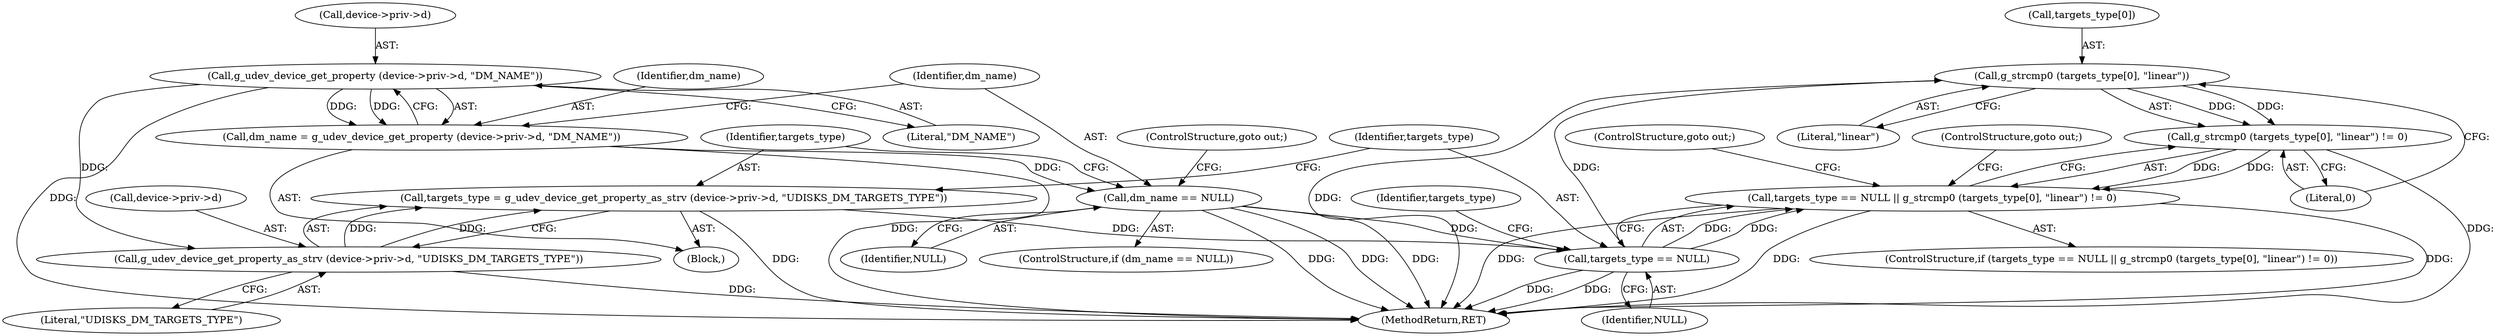 digraph "0_udisks_0fcc7cb3b66f23fac53ae08647aa0007a2bd56c4@array" {
"1000146" [label="(Call,g_strcmp0 (targets_type[0], \"linear\"))"];
"1000142" [label="(Call,targets_type == NULL)"];
"1000131" [label="(Call,targets_type = g_udev_device_get_property_as_strv (device->priv->d, \"UDISKS_DM_TARGETS_TYPE\"))"];
"1000133" [label="(Call,g_udev_device_get_property_as_strv (device->priv->d, \"UDISKS_DM_TARGETS_TYPE\"))"];
"1000119" [label="(Call,g_udev_device_get_property (device->priv->d, \"DM_NAME\"))"];
"1000127" [label="(Call,dm_name == NULL)"];
"1000117" [label="(Call,dm_name = g_udev_device_get_property (device->priv->d, \"DM_NAME\"))"];
"1000145" [label="(Call,g_strcmp0 (targets_type[0], \"linear\") != 0)"];
"1000141" [label="(Call,targets_type == NULL || g_strcmp0 (targets_type[0], \"linear\") != 0)"];
"1000127" [label="(Call,dm_name == NULL)"];
"1000151" [label="(Literal,0)"];
"1000144" [label="(Identifier,NULL)"];
"1000148" [label="(Identifier,targets_type)"];
"1000129" [label="(Identifier,NULL)"];
"1000126" [label="(ControlStructure,if (dm_name == NULL))"];
"1000125" [label="(Literal,\"DM_NAME\")"];
"1000142" [label="(Call,targets_type == NULL)"];
"1000152" [label="(ControlStructure,goto out;)"];
"1000133" [label="(Call,g_udev_device_get_property_as_strv (device->priv->d, \"UDISKS_DM_TARGETS_TYPE\"))"];
"1000119" [label="(Call,g_udev_device_get_property (device->priv->d, \"DM_NAME\"))"];
"1000134" [label="(Call,device->priv->d)"];
"1000117" [label="(Call,dm_name = g_udev_device_get_property (device->priv->d, \"DM_NAME\"))"];
"1000140" [label="(ControlStructure,if (targets_type == NULL || g_strcmp0 (targets_type[0], \"linear\") != 0))"];
"1000128" [label="(Identifier,dm_name)"];
"1000118" [label="(Identifier,dm_name)"];
"1000203" [label="(MethodReturn,RET)"];
"1000141" [label="(Call,targets_type == NULL || g_strcmp0 (targets_type[0], \"linear\") != 0)"];
"1000104" [label="(Block,)"];
"1000120" [label="(Call,device->priv->d)"];
"1000143" [label="(Identifier,targets_type)"];
"1000150" [label="(Literal,\"linear\")"];
"1000139" [label="(Literal,\"UDISKS_DM_TARGETS_TYPE\")"];
"1000145" [label="(Call,g_strcmp0 (targets_type[0], \"linear\") != 0)"];
"1000147" [label="(Call,targets_type[0])"];
"1000132" [label="(Identifier,targets_type)"];
"1000130" [label="(ControlStructure,goto out;)"];
"1000153" [label="(ControlStructure,goto out;)"];
"1000146" [label="(Call,g_strcmp0 (targets_type[0], \"linear\"))"];
"1000131" [label="(Call,targets_type = g_udev_device_get_property_as_strv (device->priv->d, \"UDISKS_DM_TARGETS_TYPE\"))"];
"1000146" -> "1000145"  [label="AST: "];
"1000146" -> "1000150"  [label="CFG: "];
"1000147" -> "1000146"  [label="AST: "];
"1000150" -> "1000146"  [label="AST: "];
"1000151" -> "1000146"  [label="CFG: "];
"1000146" -> "1000203"  [label="DDG: "];
"1000146" -> "1000145"  [label="DDG: "];
"1000146" -> "1000145"  [label="DDG: "];
"1000142" -> "1000146"  [label="DDG: "];
"1000142" -> "1000141"  [label="AST: "];
"1000142" -> "1000144"  [label="CFG: "];
"1000143" -> "1000142"  [label="AST: "];
"1000144" -> "1000142"  [label="AST: "];
"1000148" -> "1000142"  [label="CFG: "];
"1000141" -> "1000142"  [label="CFG: "];
"1000142" -> "1000203"  [label="DDG: "];
"1000142" -> "1000203"  [label="DDG: "];
"1000142" -> "1000141"  [label="DDG: "];
"1000142" -> "1000141"  [label="DDG: "];
"1000131" -> "1000142"  [label="DDG: "];
"1000127" -> "1000142"  [label="DDG: "];
"1000131" -> "1000104"  [label="AST: "];
"1000131" -> "1000133"  [label="CFG: "];
"1000132" -> "1000131"  [label="AST: "];
"1000133" -> "1000131"  [label="AST: "];
"1000143" -> "1000131"  [label="CFG: "];
"1000131" -> "1000203"  [label="DDG: "];
"1000133" -> "1000131"  [label="DDG: "];
"1000133" -> "1000131"  [label="DDG: "];
"1000133" -> "1000139"  [label="CFG: "];
"1000134" -> "1000133"  [label="AST: "];
"1000139" -> "1000133"  [label="AST: "];
"1000133" -> "1000203"  [label="DDG: "];
"1000119" -> "1000133"  [label="DDG: "];
"1000119" -> "1000117"  [label="AST: "];
"1000119" -> "1000125"  [label="CFG: "];
"1000120" -> "1000119"  [label="AST: "];
"1000125" -> "1000119"  [label="AST: "];
"1000117" -> "1000119"  [label="CFG: "];
"1000119" -> "1000203"  [label="DDG: "];
"1000119" -> "1000117"  [label="DDG: "];
"1000119" -> "1000117"  [label="DDG: "];
"1000127" -> "1000126"  [label="AST: "];
"1000127" -> "1000129"  [label="CFG: "];
"1000128" -> "1000127"  [label="AST: "];
"1000129" -> "1000127"  [label="AST: "];
"1000130" -> "1000127"  [label="CFG: "];
"1000132" -> "1000127"  [label="CFG: "];
"1000127" -> "1000203"  [label="DDG: "];
"1000127" -> "1000203"  [label="DDG: "];
"1000127" -> "1000203"  [label="DDG: "];
"1000117" -> "1000127"  [label="DDG: "];
"1000117" -> "1000104"  [label="AST: "];
"1000118" -> "1000117"  [label="AST: "];
"1000128" -> "1000117"  [label="CFG: "];
"1000117" -> "1000203"  [label="DDG: "];
"1000145" -> "1000141"  [label="AST: "];
"1000145" -> "1000151"  [label="CFG: "];
"1000151" -> "1000145"  [label="AST: "];
"1000141" -> "1000145"  [label="CFG: "];
"1000145" -> "1000203"  [label="DDG: "];
"1000145" -> "1000141"  [label="DDG: "];
"1000145" -> "1000141"  [label="DDG: "];
"1000141" -> "1000140"  [label="AST: "];
"1000152" -> "1000141"  [label="CFG: "];
"1000153" -> "1000141"  [label="CFG: "];
"1000141" -> "1000203"  [label="DDG: "];
"1000141" -> "1000203"  [label="DDG: "];
"1000141" -> "1000203"  [label="DDG: "];
}

